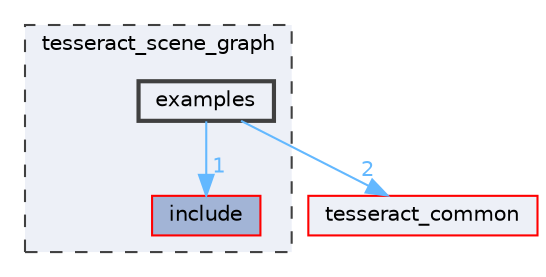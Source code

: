 digraph "tesseract_scene_graph/examples"
{
 // LATEX_PDF_SIZE
  bgcolor="transparent";
  edge [fontname=Helvetica,fontsize=10,labelfontname=Helvetica,labelfontsize=10];
  node [fontname=Helvetica,fontsize=10,shape=box,height=0.2,width=0.4];
  compound=true
  subgraph clusterdir_80ecf6fe8b2ccd2d6af6fe314205f076 {
    graph [ bgcolor="#edf0f7", pencolor="grey25", label="tesseract_scene_graph", fontname=Helvetica,fontsize=10 style="filled,dashed", URL="dir_80ecf6fe8b2ccd2d6af6fe314205f076.html",tooltip=""]
  dir_8661b538d50f203c2b5cffbb39cc534e [label="include", fillcolor="#a2b4d6", color="red", style="filled", URL="dir_8661b538d50f203c2b5cffbb39cc534e.html",tooltip=""];
  dir_44f269e14cbfde754f1797e54da5a675 [label="examples", fillcolor="#edf0f7", color="grey25", style="filled,bold", URL="dir_44f269e14cbfde754f1797e54da5a675.html",tooltip=""];
  }
  dir_8430b83f3af685b4c96d298a32e9aa37 [label="tesseract_common", fillcolor="#edf0f7", color="red", style="filled", URL="dir_8430b83f3af685b4c96d298a32e9aa37.html",tooltip=""];
  dir_44f269e14cbfde754f1797e54da5a675->dir_8430b83f3af685b4c96d298a32e9aa37 [headlabel="2", labeldistance=1.5 headhref="dir_000013_000075.html" color="steelblue1" fontcolor="steelblue1"];
  dir_44f269e14cbfde754f1797e54da5a675->dir_8661b538d50f203c2b5cffbb39cc534e [headlabel="1", labeldistance=1.5 headhref="dir_000013_000039.html" color="steelblue1" fontcolor="steelblue1"];
}
